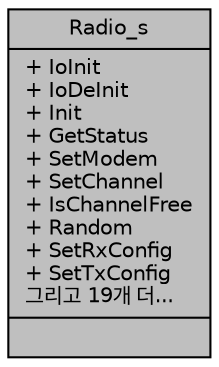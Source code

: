 digraph "Radio_s"
{
  edge [fontname="Helvetica",fontsize="10",labelfontname="Helvetica",labelfontsize="10"];
  node [fontname="Helvetica",fontsize="10",shape=record];
  Node1 [label="{Radio_s\n|+ IoInit\l+ IoDeInit\l+ Init\l+ GetStatus\l+ SetModem\l+ SetChannel\l+ IsChannelFree\l+ Random\l+ SetRxConfig\l+ SetTxConfig\l그리고 19개 더...\l|}",height=0.2,width=0.4,color="black", fillcolor="grey75", style="filled", fontcolor="black"];
}
